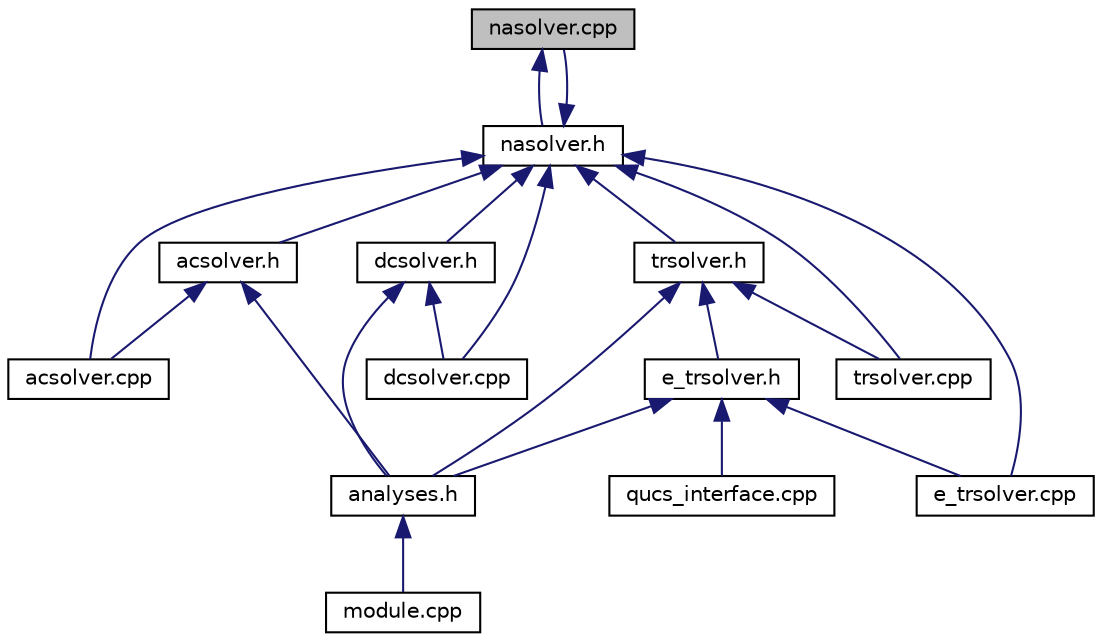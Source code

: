 digraph G
{
  edge [fontname="Helvetica",fontsize="10",labelfontname="Helvetica",labelfontsize="10"];
  node [fontname="Helvetica",fontsize="10",shape=record];
  Node1 [label="nasolver.cpp",height=0.2,width=0.4,color="black", fillcolor="grey75", style="filled" fontcolor="black"];
  Node1 -> Node2 [dir="back",color="midnightblue",fontsize="10",style="solid",fontname="Helvetica"];
  Node2 [label="nasolver.h",height=0.2,width=0.4,color="black", fillcolor="white", style="filled",URL="$nasolver_8h.html"];
  Node2 -> Node3 [dir="back",color="midnightblue",fontsize="10",style="solid",fontname="Helvetica"];
  Node3 [label="acsolver.cpp",height=0.2,width=0.4,color="black", fillcolor="white", style="filled",URL="$acsolver_8cpp.html"];
  Node2 -> Node1 [dir="back",color="midnightblue",fontsize="10",style="solid",fontname="Helvetica"];
  Node2 -> Node4 [dir="back",color="midnightblue",fontsize="10",style="solid",fontname="Helvetica"];
  Node4 [label="acsolver.h",height=0.2,width=0.4,color="black", fillcolor="white", style="filled",URL="$acsolver_8h.html"];
  Node4 -> Node3 [dir="back",color="midnightblue",fontsize="10",style="solid",fontname="Helvetica"];
  Node4 -> Node5 [dir="back",color="midnightblue",fontsize="10",style="solid",fontname="Helvetica"];
  Node5 [label="analyses.h",height=0.2,width=0.4,color="black", fillcolor="white", style="filled",URL="$analyses_8h.html",tooltip="global analysis header file"];
  Node5 -> Node6 [dir="back",color="midnightblue",fontsize="10",style="solid",fontname="Helvetica"];
  Node6 [label="module.cpp",height=0.2,width=0.4,color="black", fillcolor="white", style="filled",URL="$module_8cpp.html"];
  Node2 -> Node7 [dir="back",color="midnightblue",fontsize="10",style="solid",fontname="Helvetica"];
  Node7 [label="dcsolver.h",height=0.2,width=0.4,color="black", fillcolor="white", style="filled",URL="$dcsolver_8h.html"];
  Node7 -> Node5 [dir="back",color="midnightblue",fontsize="10",style="solid",fontname="Helvetica"];
  Node7 -> Node8 [dir="back",color="midnightblue",fontsize="10",style="solid",fontname="Helvetica"];
  Node8 [label="dcsolver.cpp",height=0.2,width=0.4,color="black", fillcolor="white", style="filled",URL="$dcsolver_8cpp.html"];
  Node2 -> Node9 [dir="back",color="midnightblue",fontsize="10",style="solid",fontname="Helvetica"];
  Node9 [label="trsolver.h",height=0.2,width=0.4,color="black", fillcolor="white", style="filled",URL="$trsolver_8h.html"];
  Node9 -> Node5 [dir="back",color="midnightblue",fontsize="10",style="solid",fontname="Helvetica"];
  Node9 -> Node10 [dir="back",color="midnightblue",fontsize="10",style="solid",fontname="Helvetica"];
  Node10 [label="e_trsolver.h",height=0.2,width=0.4,color="black", fillcolor="white", style="filled",URL="$e__trsolver_8h.html",tooltip="The externally controlled trsolver external class header file."];
  Node10 -> Node5 [dir="back",color="midnightblue",fontsize="10",style="solid",fontname="Helvetica"];
  Node10 -> Node11 [dir="back",color="midnightblue",fontsize="10",style="solid",fontname="Helvetica"];
  Node11 [label="e_trsolver.cpp",height=0.2,width=0.4,color="black", fillcolor="white", style="filled",URL="$e__trsolver_8cpp.html"];
  Node10 -> Node12 [dir="back",color="midnightblue",fontsize="10",style="solid",fontname="Helvetica"];
  Node12 [label="qucs_interface.cpp",height=0.2,width=0.4,color="black", fillcolor="white", style="filled",URL="$qucs__interface_8cpp.html"];
  Node9 -> Node13 [dir="back",color="midnightblue",fontsize="10",style="solid",fontname="Helvetica"];
  Node13 [label="trsolver.cpp",height=0.2,width=0.4,color="black", fillcolor="white", style="filled",URL="$trsolver_8cpp.html"];
  Node2 -> Node8 [dir="back",color="midnightblue",fontsize="10",style="solid",fontname="Helvetica"];
  Node2 -> Node11 [dir="back",color="midnightblue",fontsize="10",style="solid",fontname="Helvetica"];
  Node2 -> Node13 [dir="back",color="midnightblue",fontsize="10",style="solid",fontname="Helvetica"];
}
